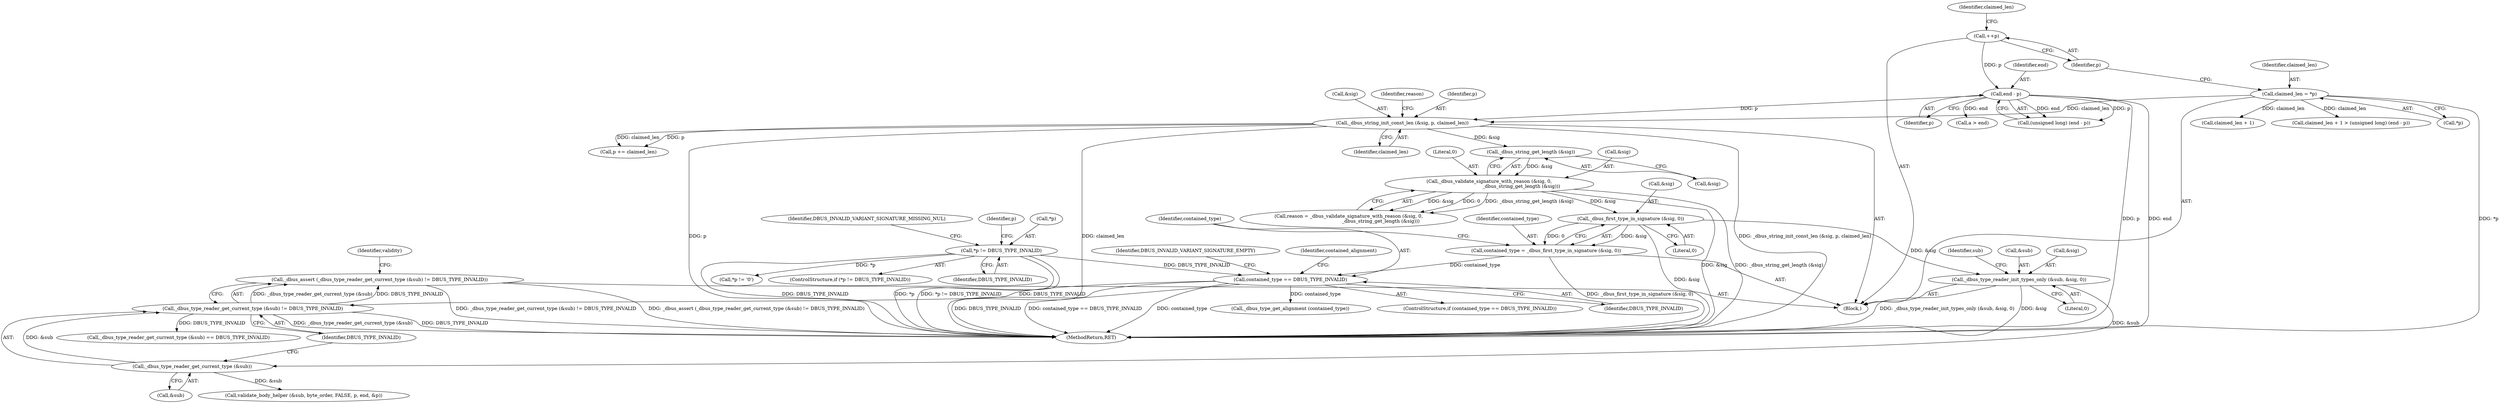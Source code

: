 digraph "0_dbus_7d65a3a6ed8815e34a99c680ac3869fde49dbbd4@API" {
"1000671" [label="(Call,_dbus_assert (_dbus_type_reader_get_current_type (&sub) != DBUS_TYPE_INVALID))"];
"1000672" [label="(Call,_dbus_type_reader_get_current_type (&sub) != DBUS_TYPE_INVALID)"];
"1000673" [label="(Call,_dbus_type_reader_get_current_type (&sub))"];
"1000665" [label="(Call,_dbus_type_reader_init_types_only (&sub, &sig, 0))"];
"1000626" [label="(Call,_dbus_first_type_in_signature (&sig, 0))"];
"1000590" [label="(Call,_dbus_validate_signature_with_reason (&sig, 0,\n                                           _dbus_string_get_length (&sig)))"];
"1000594" [label="(Call,_dbus_string_get_length (&sig))"];
"1000583" [label="(Call,_dbus_string_init_const_len (&sig, p, claimed_len))"];
"1000578" [label="(Call,end - p)"];
"1000569" [label="(Call,++p)"];
"1000565" [label="(Call,claimed_len = *p)"];
"1000631" [label="(Call,contained_type == DBUS_TYPE_INVALID)"];
"1000624" [label="(Call,contained_type = _dbus_first_type_in_signature (&sig, 0))"];
"1000616" [label="(Call,*p != DBUS_TYPE_INVALID)"];
"1000572" [label="(Call,claimed_len + 1 > (unsigned long) (end - p))"];
"1000674" [label="(Call,&sub)"];
"1000637" [label="(Identifier,contained_alignment)"];
"1000586" [label="(Identifier,p)"];
"1000633" [label="(Identifier,DBUS_TYPE_INVALID)"];
"1000646" [label="(Call,a > end)"];
"1000570" [label="(Identifier,p)"];
"1000617" [label="(Call,*p)"];
"1000595" [label="(Call,&sig)"];
"1000593" [label="(Literal,0)"];
"1000576" [label="(Call,(unsigned long) (end - p))"];
"1000584" [label="(Call,&sig)"];
"1000627" [label="(Call,&sig)"];
"1000666" [label="(Call,&sub)"];
"1000629" [label="(Literal,0)"];
"1000565" [label="(Call,claimed_len = *p)"];
"1000671" [label="(Call,_dbus_assert (_dbus_type_reader_get_current_type (&sub) != DBUS_TYPE_INVALID))"];
"1000701" [label="(Call,_dbus_type_reader_get_current_type (&sub) == DBUS_TYPE_INVALID)"];
"1000574" [label="(Identifier,claimed_len)"];
"1000626" [label="(Call,_dbus_first_type_in_signature (&sig, 0))"];
"1000616" [label="(Call,*p != DBUS_TYPE_INVALID)"];
"1000672" [label="(Call,_dbus_type_reader_get_current_type (&sub) != DBUS_TYPE_INVALID)"];
"1000589" [label="(Identifier,reason)"];
"1000591" [label="(Call,&sig)"];
"1000631" [label="(Call,contained_type == DBUS_TYPE_INVALID)"];
"1000621" [label="(Identifier,DBUS_INVALID_VARIANT_SIGNATURE_MISSING_NUL)"];
"1000557" [label="(Block,)"];
"1000638" [label="(Call,_dbus_type_get_alignment (contained_type))"];
"1000567" [label="(Call,*p)"];
"1000678" [label="(Identifier,validity)"];
"1000573" [label="(Call,claimed_len + 1)"];
"1000632" [label="(Identifier,contained_type)"];
"1000635" [label="(Identifier,DBUS_INVALID_VARIANT_SIGNATURE_EMPTY)"];
"1000588" [label="(Call,reason = _dbus_validate_signature_with_reason (&sig, 0,\n                                           _dbus_string_get_length (&sig)))"];
"1000630" [label="(ControlStructure,if (contained_type == DBUS_TYPE_INVALID))"];
"1000623" [label="(Identifier,p)"];
"1000676" [label="(Identifier,DBUS_TYPE_INVALID)"];
"1000580" [label="(Identifier,p)"];
"1000579" [label="(Identifier,end)"];
"1000679" [label="(Call,validate_body_helper (&sub, byte_order, FALSE, p, end, &p))"];
"1000665" [label="(Call,_dbus_type_reader_init_types_only (&sub, &sig, 0))"];
"1000587" [label="(Identifier,claimed_len)"];
"1000619" [label="(Identifier,DBUS_TYPE_INVALID)"];
"1000578" [label="(Call,end - p)"];
"1000625" [label="(Identifier,contained_type)"];
"1000657" [label="(Call,*p != '\0')"];
"1000583" [label="(Call,_dbus_string_init_const_len (&sig, p, claimed_len))"];
"1000673" [label="(Call,_dbus_type_reader_get_current_type (&sub))"];
"1000566" [label="(Identifier,claimed_len)"];
"1000668" [label="(Call,&sig)"];
"1000675" [label="(Identifier,sub)"];
"1000670" [label="(Literal,0)"];
"1000615" [label="(ControlStructure,if (*p != DBUS_TYPE_INVALID))"];
"1000770" [label="(MethodReturn,RET)"];
"1000624" [label="(Call,contained_type = _dbus_first_type_in_signature (&sig, 0))"];
"1000590" [label="(Call,_dbus_validate_signature_with_reason (&sig, 0,\n                                           _dbus_string_get_length (&sig)))"];
"1000612" [label="(Call,p += claimed_len)"];
"1000569" [label="(Call,++p)"];
"1000594" [label="(Call,_dbus_string_get_length (&sig))"];
"1000671" -> "1000557"  [label="AST: "];
"1000671" -> "1000672"  [label="CFG: "];
"1000672" -> "1000671"  [label="AST: "];
"1000678" -> "1000671"  [label="CFG: "];
"1000671" -> "1000770"  [label="DDG: _dbus_type_reader_get_current_type (&sub) != DBUS_TYPE_INVALID"];
"1000671" -> "1000770"  [label="DDG: _dbus_assert (_dbus_type_reader_get_current_type (&sub) != DBUS_TYPE_INVALID)"];
"1000672" -> "1000671"  [label="DDG: _dbus_type_reader_get_current_type (&sub)"];
"1000672" -> "1000671"  [label="DDG: DBUS_TYPE_INVALID"];
"1000672" -> "1000676"  [label="CFG: "];
"1000673" -> "1000672"  [label="AST: "];
"1000676" -> "1000672"  [label="AST: "];
"1000672" -> "1000770"  [label="DDG: DBUS_TYPE_INVALID"];
"1000672" -> "1000770"  [label="DDG: _dbus_type_reader_get_current_type (&sub)"];
"1000673" -> "1000672"  [label="DDG: &sub"];
"1000631" -> "1000672"  [label="DDG: DBUS_TYPE_INVALID"];
"1000672" -> "1000701"  [label="DDG: DBUS_TYPE_INVALID"];
"1000673" -> "1000674"  [label="CFG: "];
"1000674" -> "1000673"  [label="AST: "];
"1000676" -> "1000673"  [label="CFG: "];
"1000665" -> "1000673"  [label="DDG: &sub"];
"1000673" -> "1000679"  [label="DDG: &sub"];
"1000665" -> "1000557"  [label="AST: "];
"1000665" -> "1000670"  [label="CFG: "];
"1000666" -> "1000665"  [label="AST: "];
"1000668" -> "1000665"  [label="AST: "];
"1000670" -> "1000665"  [label="AST: "];
"1000675" -> "1000665"  [label="CFG: "];
"1000665" -> "1000770"  [label="DDG: &sig"];
"1000665" -> "1000770"  [label="DDG: _dbus_type_reader_init_types_only (&sub, &sig, 0)"];
"1000626" -> "1000665"  [label="DDG: &sig"];
"1000626" -> "1000624"  [label="AST: "];
"1000626" -> "1000629"  [label="CFG: "];
"1000627" -> "1000626"  [label="AST: "];
"1000629" -> "1000626"  [label="AST: "];
"1000624" -> "1000626"  [label="CFG: "];
"1000626" -> "1000770"  [label="DDG: &sig"];
"1000626" -> "1000624"  [label="DDG: &sig"];
"1000626" -> "1000624"  [label="DDG: 0"];
"1000590" -> "1000626"  [label="DDG: &sig"];
"1000590" -> "1000588"  [label="AST: "];
"1000590" -> "1000594"  [label="CFG: "];
"1000591" -> "1000590"  [label="AST: "];
"1000593" -> "1000590"  [label="AST: "];
"1000594" -> "1000590"  [label="AST: "];
"1000588" -> "1000590"  [label="CFG: "];
"1000590" -> "1000770"  [label="DDG: &sig"];
"1000590" -> "1000770"  [label="DDG: _dbus_string_get_length (&sig)"];
"1000590" -> "1000588"  [label="DDG: &sig"];
"1000590" -> "1000588"  [label="DDG: 0"];
"1000590" -> "1000588"  [label="DDG: _dbus_string_get_length (&sig)"];
"1000594" -> "1000590"  [label="DDG: &sig"];
"1000594" -> "1000595"  [label="CFG: "];
"1000595" -> "1000594"  [label="AST: "];
"1000583" -> "1000594"  [label="DDG: &sig"];
"1000583" -> "1000557"  [label="AST: "];
"1000583" -> "1000587"  [label="CFG: "];
"1000584" -> "1000583"  [label="AST: "];
"1000586" -> "1000583"  [label="AST: "];
"1000587" -> "1000583"  [label="AST: "];
"1000589" -> "1000583"  [label="CFG: "];
"1000583" -> "1000770"  [label="DDG: _dbus_string_init_const_len (&sig, p, claimed_len)"];
"1000583" -> "1000770"  [label="DDG: p"];
"1000583" -> "1000770"  [label="DDG: claimed_len"];
"1000578" -> "1000583"  [label="DDG: p"];
"1000565" -> "1000583"  [label="DDG: claimed_len"];
"1000583" -> "1000612"  [label="DDG: claimed_len"];
"1000583" -> "1000612"  [label="DDG: p"];
"1000578" -> "1000576"  [label="AST: "];
"1000578" -> "1000580"  [label="CFG: "];
"1000579" -> "1000578"  [label="AST: "];
"1000580" -> "1000578"  [label="AST: "];
"1000576" -> "1000578"  [label="CFG: "];
"1000578" -> "1000770"  [label="DDG: end"];
"1000578" -> "1000770"  [label="DDG: p"];
"1000578" -> "1000576"  [label="DDG: end"];
"1000578" -> "1000576"  [label="DDG: p"];
"1000569" -> "1000578"  [label="DDG: p"];
"1000578" -> "1000646"  [label="DDG: end"];
"1000569" -> "1000557"  [label="AST: "];
"1000569" -> "1000570"  [label="CFG: "];
"1000570" -> "1000569"  [label="AST: "];
"1000574" -> "1000569"  [label="CFG: "];
"1000565" -> "1000557"  [label="AST: "];
"1000565" -> "1000567"  [label="CFG: "];
"1000566" -> "1000565"  [label="AST: "];
"1000567" -> "1000565"  [label="AST: "];
"1000570" -> "1000565"  [label="CFG: "];
"1000565" -> "1000770"  [label="DDG: *p"];
"1000565" -> "1000572"  [label="DDG: claimed_len"];
"1000565" -> "1000573"  [label="DDG: claimed_len"];
"1000631" -> "1000630"  [label="AST: "];
"1000631" -> "1000633"  [label="CFG: "];
"1000632" -> "1000631"  [label="AST: "];
"1000633" -> "1000631"  [label="AST: "];
"1000635" -> "1000631"  [label="CFG: "];
"1000637" -> "1000631"  [label="CFG: "];
"1000631" -> "1000770"  [label="DDG: contained_type"];
"1000631" -> "1000770"  [label="DDG: DBUS_TYPE_INVALID"];
"1000631" -> "1000770"  [label="DDG: contained_type == DBUS_TYPE_INVALID"];
"1000624" -> "1000631"  [label="DDG: contained_type"];
"1000616" -> "1000631"  [label="DDG: DBUS_TYPE_INVALID"];
"1000631" -> "1000638"  [label="DDG: contained_type"];
"1000624" -> "1000557"  [label="AST: "];
"1000625" -> "1000624"  [label="AST: "];
"1000632" -> "1000624"  [label="CFG: "];
"1000624" -> "1000770"  [label="DDG: _dbus_first_type_in_signature (&sig, 0)"];
"1000616" -> "1000615"  [label="AST: "];
"1000616" -> "1000619"  [label="CFG: "];
"1000617" -> "1000616"  [label="AST: "];
"1000619" -> "1000616"  [label="AST: "];
"1000621" -> "1000616"  [label="CFG: "];
"1000623" -> "1000616"  [label="CFG: "];
"1000616" -> "1000770"  [label="DDG: *p"];
"1000616" -> "1000770"  [label="DDG: *p != DBUS_TYPE_INVALID"];
"1000616" -> "1000770"  [label="DDG: DBUS_TYPE_INVALID"];
"1000616" -> "1000657"  [label="DDG: *p"];
}

